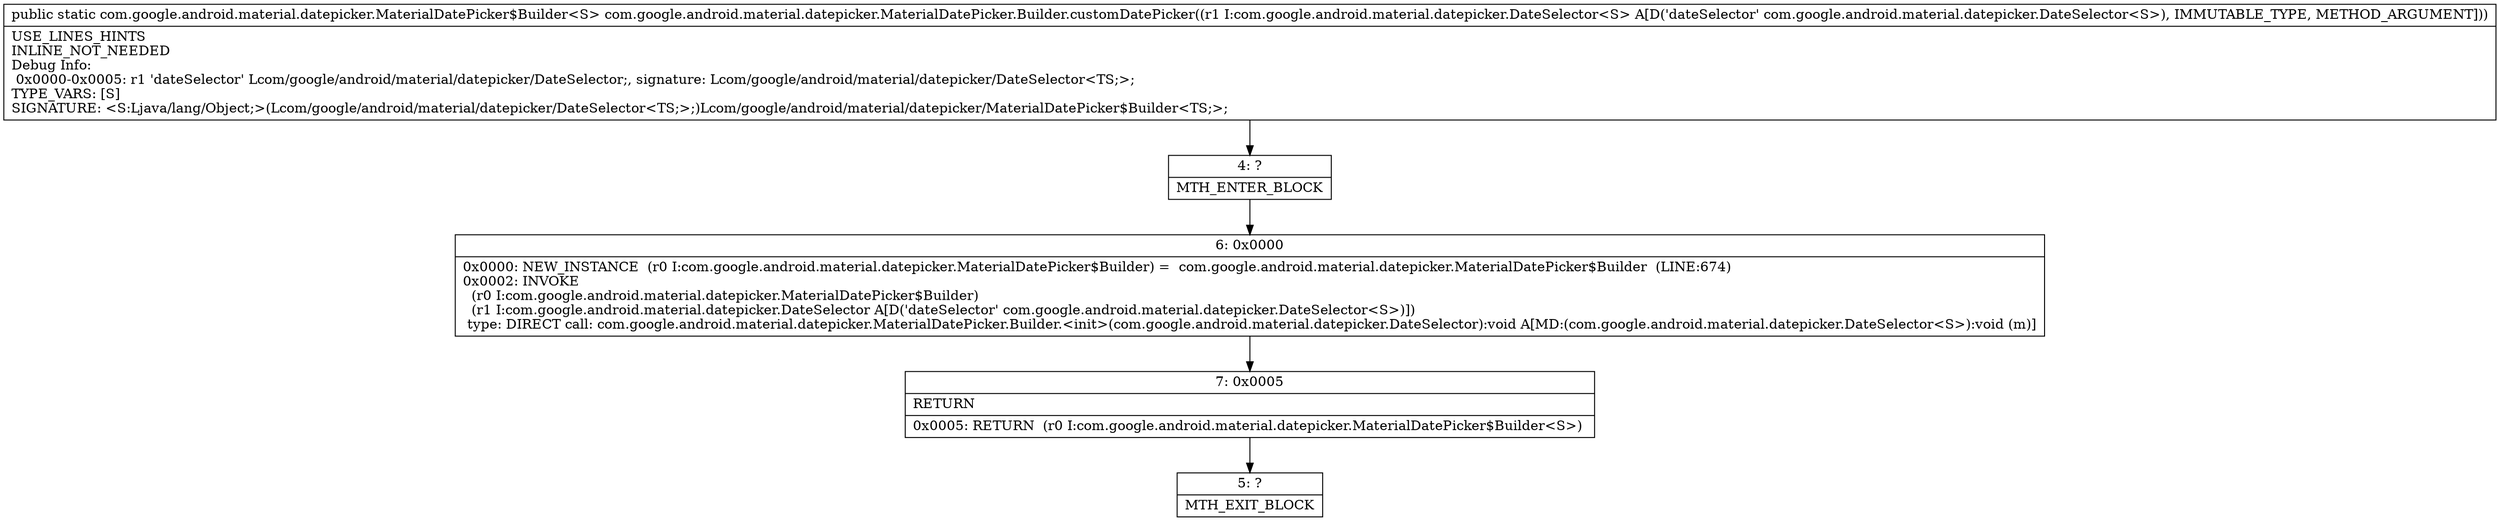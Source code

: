 digraph "CFG forcom.google.android.material.datepicker.MaterialDatePicker.Builder.customDatePicker(Lcom\/google\/android\/material\/datepicker\/DateSelector;)Lcom\/google\/android\/material\/datepicker\/MaterialDatePicker$Builder;" {
Node_4 [shape=record,label="{4\:\ ?|MTH_ENTER_BLOCK\l}"];
Node_6 [shape=record,label="{6\:\ 0x0000|0x0000: NEW_INSTANCE  (r0 I:com.google.android.material.datepicker.MaterialDatePicker$Builder) =  com.google.android.material.datepicker.MaterialDatePicker$Builder  (LINE:674)\l0x0002: INVOKE  \l  (r0 I:com.google.android.material.datepicker.MaterialDatePicker$Builder)\l  (r1 I:com.google.android.material.datepicker.DateSelector A[D('dateSelector' com.google.android.material.datepicker.DateSelector\<S\>)])\l type: DIRECT call: com.google.android.material.datepicker.MaterialDatePicker.Builder.\<init\>(com.google.android.material.datepicker.DateSelector):void A[MD:(com.google.android.material.datepicker.DateSelector\<S\>):void (m)]\l}"];
Node_7 [shape=record,label="{7\:\ 0x0005|RETURN\l|0x0005: RETURN  (r0 I:com.google.android.material.datepicker.MaterialDatePicker$Builder\<S\>) \l}"];
Node_5 [shape=record,label="{5\:\ ?|MTH_EXIT_BLOCK\l}"];
MethodNode[shape=record,label="{public static com.google.android.material.datepicker.MaterialDatePicker$Builder\<S\> com.google.android.material.datepicker.MaterialDatePicker.Builder.customDatePicker((r1 I:com.google.android.material.datepicker.DateSelector\<S\> A[D('dateSelector' com.google.android.material.datepicker.DateSelector\<S\>), IMMUTABLE_TYPE, METHOD_ARGUMENT]))  | USE_LINES_HINTS\lINLINE_NOT_NEEDED\lDebug Info:\l  0x0000\-0x0005: r1 'dateSelector' Lcom\/google\/android\/material\/datepicker\/DateSelector;, signature: Lcom\/google\/android\/material\/datepicker\/DateSelector\<TS;\>;\lTYPE_VARS: [S]\lSIGNATURE: \<S:Ljava\/lang\/Object;\>(Lcom\/google\/android\/material\/datepicker\/DateSelector\<TS;\>;)Lcom\/google\/android\/material\/datepicker\/MaterialDatePicker$Builder\<TS;\>;\l}"];
MethodNode -> Node_4;Node_4 -> Node_6;
Node_6 -> Node_7;
Node_7 -> Node_5;
}

